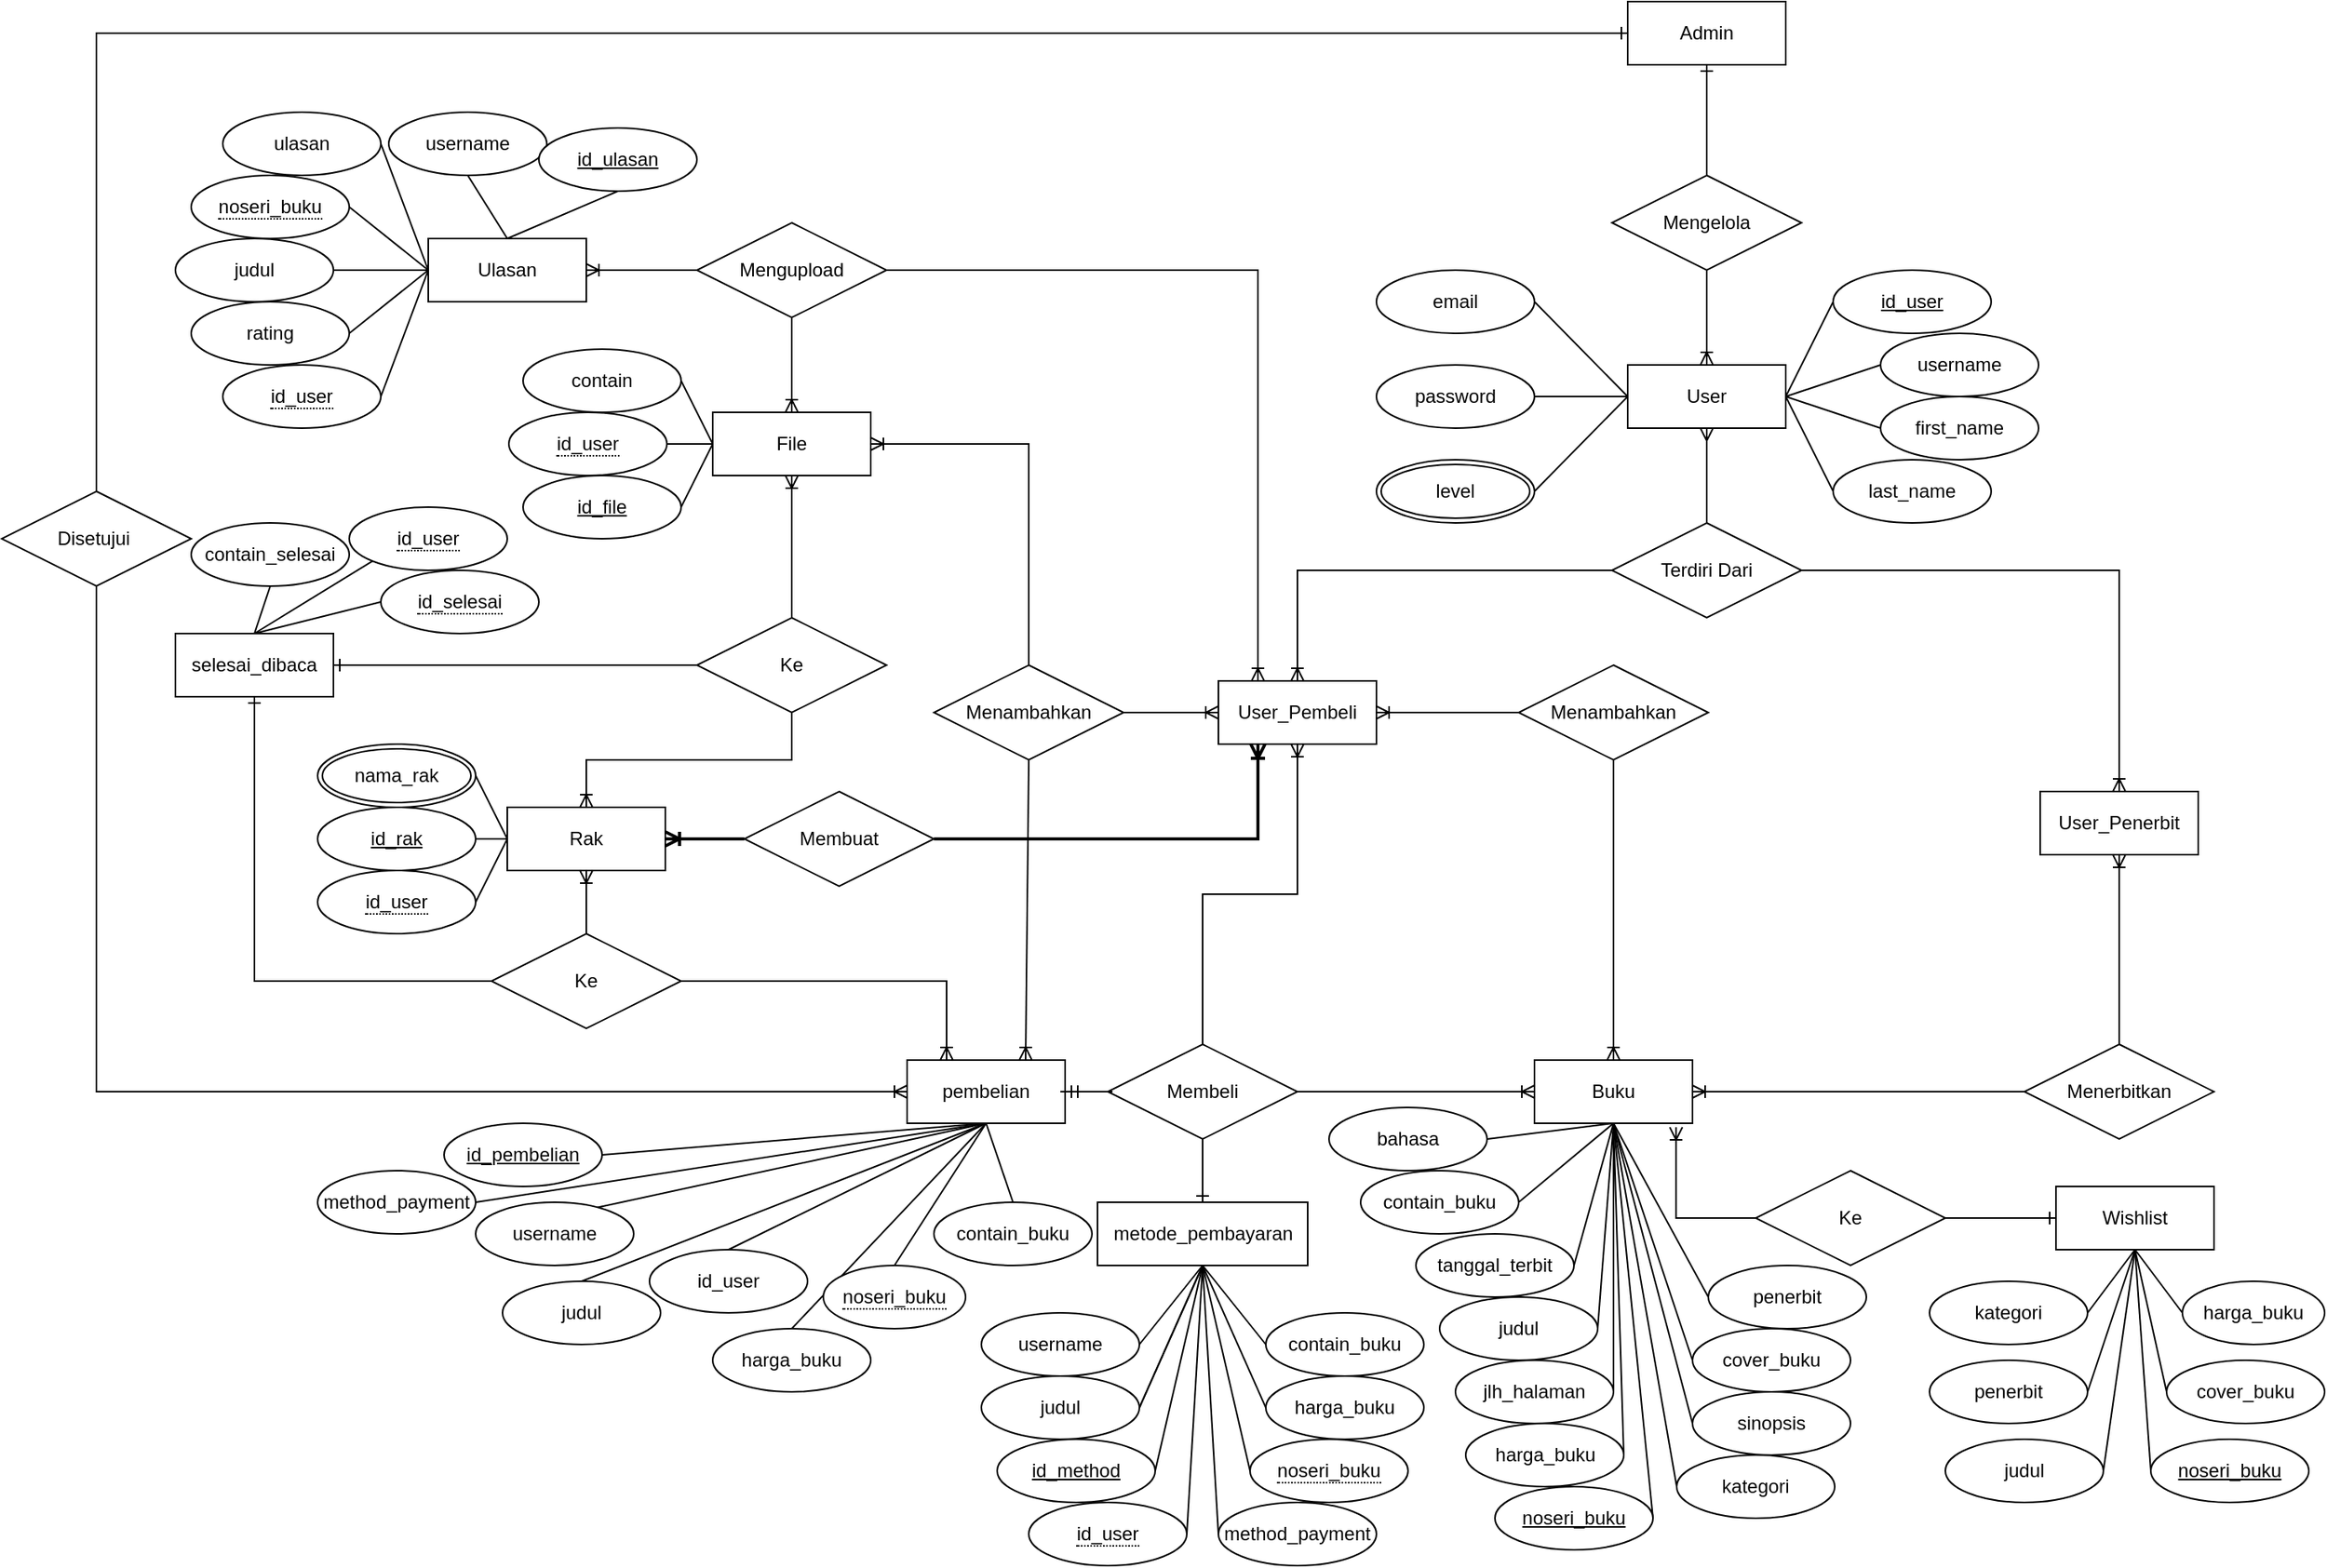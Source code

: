 <mxfile version="18.0.6" type="device"><diagram id="R2lEEEUBdFMjLlhIrx00" name="Page-1"><mxGraphModel dx="1871" dy="651" grid="1" gridSize="10" guides="1" tooltips="1" connect="1" arrows="1" fold="1" page="1" pageScale="1" pageWidth="850" pageHeight="1100" math="0" shadow="0" extFonts="Permanent Marker^https://fonts.googleapis.com/css?family=Permanent+Marker"><root><mxCell id="0"/><mxCell id="1" parent="0"/><mxCell id="Fz3uIqZhDs0v7qTaMDHG-5" value="Admin" style="whiteSpace=wrap;html=1;align=center;fontFamily=Helvetica;fontSize=12;fontColor=default;startSize=30;strokeColor=default;fillColor=default;" parent="1" vertex="1"><mxGeometry x="459" y="30" width="100" height="40" as="geometry"/></mxCell><mxCell id="Fz3uIqZhDs0v7qTaMDHG-6" value="Mengelola" style="shape=rhombus;perimeter=rhombusPerimeter;whiteSpace=wrap;html=1;align=center;fontFamily=Helvetica;fontSize=12;fontColor=default;startSize=30;strokeColor=default;fillColor=default;" parent="1" vertex="1"><mxGeometry x="449" y="140" width="120" height="60" as="geometry"/></mxCell><mxCell id="Fz3uIqZhDs0v7qTaMDHG-9" value="User_Penerbit" style="whiteSpace=wrap;html=1;align=center;fontFamily=Helvetica;fontSize=12;fontColor=default;startSize=30;strokeColor=default;fillColor=default;" parent="1" vertex="1"><mxGeometry x="720" y="530" width="100" height="40" as="geometry"/></mxCell><mxCell id="Fz3uIqZhDs0v7qTaMDHG-97" style="edgeStyle=none;rounded=0;orthogonalLoop=1;jettySize=auto;html=1;exitX=1;exitY=0.5;exitDx=0;exitDy=0;entryX=0;entryY=0.5;entryDx=0;entryDy=0;fontFamily=Helvetica;fontSize=12;fontColor=default;startArrow=none;startFill=0;endArrow=none;endFill=0;startSize=30;" parent="1" source="Fz3uIqZhDs0v7qTaMDHG-10" target="Fz3uIqZhDs0v7qTaMDHG-47" edge="1"><mxGeometry relative="1" as="geometry"/></mxCell><mxCell id="Fz3uIqZhDs0v7qTaMDHG-98" style="edgeStyle=none;rounded=0;orthogonalLoop=1;jettySize=auto;html=1;exitX=1;exitY=0.5;exitDx=0;exitDy=0;entryX=0;entryY=0.5;entryDx=0;entryDy=0;fontFamily=Helvetica;fontSize=12;fontColor=default;startArrow=none;startFill=0;endArrow=none;endFill=0;startSize=30;" parent="1" source="Fz3uIqZhDs0v7qTaMDHG-10" target="Fz3uIqZhDs0v7qTaMDHG-48" edge="1"><mxGeometry relative="1" as="geometry"/></mxCell><mxCell id="Fz3uIqZhDs0v7qTaMDHG-100" style="edgeStyle=none;rounded=0;orthogonalLoop=1;jettySize=auto;html=1;exitX=0;exitY=0.5;exitDx=0;exitDy=0;entryX=0;entryY=0.5;entryDx=0;entryDy=0;fontFamily=Helvetica;fontSize=12;fontColor=default;startArrow=none;startFill=0;endArrow=none;endFill=0;startSize=30;" parent="1" source="Fz3uIqZhDs0v7qTaMDHG-10" target="Fz3uIqZhDs0v7qTaMDHG-50" edge="1"><mxGeometry relative="1" as="geometry"/></mxCell><mxCell id="GC1vkrkLXwAN7aSQni1_-121" style="edgeStyle=none;rounded=0;jumpSize=6;orthogonalLoop=1;jettySize=auto;html=1;exitX=0;exitY=0.5;exitDx=0;exitDy=0;entryX=1;entryY=0.5;entryDx=0;entryDy=0;endArrow=none;endFill=0;strokeColor=default;strokeWidth=1;" edge="1" parent="1" source="Fz3uIqZhDs0v7qTaMDHG-10" target="GC1vkrkLXwAN7aSQni1_-1"><mxGeometry relative="1" as="geometry"/></mxCell><mxCell id="Fz3uIqZhDs0v7qTaMDHG-10" value="User" style="whiteSpace=wrap;html=1;align=center;fontFamily=Helvetica;fontSize=12;fontColor=default;startSize=30;strokeColor=default;fillColor=default;" parent="1" vertex="1"><mxGeometry x="459" y="260" width="100" height="40" as="geometry"/></mxCell><mxCell id="Fz3uIqZhDs0v7qTaMDHG-11" value="Menerbitkan" style="shape=rhombus;perimeter=rhombusPerimeter;whiteSpace=wrap;html=1;align=center;fontFamily=Helvetica;fontSize=12;fontColor=default;startSize=30;strokeColor=default;fillColor=default;" parent="1" vertex="1"><mxGeometry x="710" y="690" width="120" height="60" as="geometry"/></mxCell><mxCell id="GC1vkrkLXwAN7aSQni1_-141" style="edgeStyle=none;rounded=0;jumpSize=6;orthogonalLoop=1;jettySize=auto;html=1;exitX=0.5;exitY=1;exitDx=0;exitDy=0;entryX=1;entryY=0.5;entryDx=0;entryDy=0;endArrow=none;endFill=0;strokeColor=default;strokeWidth=1;" edge="1" parent="1" source="Fz3uIqZhDs0v7qTaMDHG-12" target="dMquR4QfXx-aqiYrmvUy-10"><mxGeometry relative="1" as="geometry"/></mxCell><mxCell id="Fz3uIqZhDs0v7qTaMDHG-12" value="Buku" style="whiteSpace=wrap;html=1;align=center;fontFamily=Helvetica;fontSize=12;fontColor=default;startSize=30;strokeColor=default;fillColor=default;" parent="1" vertex="1"><mxGeometry x="400" y="700" width="100" height="40" as="geometry"/></mxCell><mxCell id="Fz3uIqZhDs0v7qTaMDHG-13" value="Membeli" style="shape=rhombus;perimeter=rhombusPerimeter;whiteSpace=wrap;html=1;align=center;fontFamily=Helvetica;fontSize=12;fontColor=default;startSize=30;strokeColor=default;fillColor=default;" parent="1" vertex="1"><mxGeometry x="130" y="690" width="120" height="60" as="geometry"/></mxCell><mxCell id="GC1vkrkLXwAN7aSQni1_-25" style="edgeStyle=none;rounded=0;orthogonalLoop=1;jettySize=auto;html=1;exitX=0.5;exitY=1;exitDx=0;exitDy=0;entryX=1;entryY=0.5;entryDx=0;entryDy=0;endArrow=none;endFill=0;" edge="1" parent="1" source="Fz3uIqZhDs0v7qTaMDHG-14" target="GC1vkrkLXwAN7aSQni1_-21"><mxGeometry relative="1" as="geometry"/></mxCell><mxCell id="GC1vkrkLXwAN7aSQni1_-27" style="edgeStyle=none;rounded=0;orthogonalLoop=1;jettySize=auto;html=1;exitX=0.5;exitY=1;exitDx=0;exitDy=0;entryX=0;entryY=0.5;entryDx=0;entryDy=0;endArrow=none;endFill=0;" edge="1" parent="1" source="Fz3uIqZhDs0v7qTaMDHG-14" target="GC1vkrkLXwAN7aSQni1_-22"><mxGeometry relative="1" as="geometry"/></mxCell><mxCell id="GC1vkrkLXwAN7aSQni1_-28" style="edgeStyle=none;rounded=0;orthogonalLoop=1;jettySize=auto;html=1;exitX=0.5;exitY=1;exitDx=0;exitDy=0;entryX=0;entryY=0.5;entryDx=0;entryDy=0;endArrow=none;endFill=0;" edge="1" parent="1" source="Fz3uIqZhDs0v7qTaMDHG-14" target="GC1vkrkLXwAN7aSQni1_-23"><mxGeometry relative="1" as="geometry"/></mxCell><mxCell id="GC1vkrkLXwAN7aSQni1_-29" style="edgeStyle=none;rounded=0;orthogonalLoop=1;jettySize=auto;html=1;exitX=0.5;exitY=1;exitDx=0;exitDy=0;entryX=0;entryY=0.5;entryDx=0;entryDy=0;endArrow=none;endFill=0;" edge="1" parent="1" source="Fz3uIqZhDs0v7qTaMDHG-14" target="GC1vkrkLXwAN7aSQni1_-19"><mxGeometry relative="1" as="geometry"/></mxCell><mxCell id="GC1vkrkLXwAN7aSQni1_-138" style="edgeStyle=none;rounded=0;jumpSize=6;orthogonalLoop=1;jettySize=auto;html=1;exitX=0.5;exitY=1;exitDx=0;exitDy=0;entryX=1;entryY=0.5;entryDx=0;entryDy=0;endArrow=none;endFill=0;strokeColor=default;strokeWidth=1;" edge="1" parent="1" source="Fz3uIqZhDs0v7qTaMDHG-14" target="GC1vkrkLXwAN7aSQni1_-18"><mxGeometry relative="1" as="geometry"/></mxCell><mxCell id="Fz3uIqZhDs0v7qTaMDHG-14" value="metode_pembayaran" style="whiteSpace=wrap;html=1;align=center;fontFamily=Helvetica;fontSize=12;fontColor=default;startSize=30;strokeColor=default;fillColor=default;" parent="1" vertex="1"><mxGeometry x="123.5" y="790" width="133" height="40" as="geometry"/></mxCell><mxCell id="GC1vkrkLXwAN7aSQni1_-34" style="edgeStyle=none;rounded=0;orthogonalLoop=1;jettySize=auto;html=1;exitX=0.5;exitY=1;exitDx=0;exitDy=0;entryX=0.5;entryY=0;entryDx=0;entryDy=0;endArrow=none;endFill=0;" edge="1" parent="1" source="Fz3uIqZhDs0v7qTaMDHG-15" target="GC1vkrkLXwAN7aSQni1_-32"><mxGeometry relative="1" as="geometry"/></mxCell><mxCell id="GC1vkrkLXwAN7aSQni1_-35" style="edgeStyle=none;rounded=0;orthogonalLoop=1;jettySize=auto;html=1;exitX=0.5;exitY=1;exitDx=0;exitDy=0;entryX=0.5;entryY=0;entryDx=0;entryDy=0;endArrow=none;endFill=0;" edge="1" parent="1" source="Fz3uIqZhDs0v7qTaMDHG-15" target="GC1vkrkLXwAN7aSQni1_-33"><mxGeometry relative="1" as="geometry"/></mxCell><mxCell id="Fz3uIqZhDs0v7qTaMDHG-15" value="pembelian" style="whiteSpace=wrap;html=1;align=center;fontFamily=Helvetica;fontSize=12;fontColor=default;startSize=30;strokeColor=default;fillColor=default;" parent="1" vertex="1"><mxGeometry x="3" y="700" width="100" height="40" as="geometry"/></mxCell><mxCell id="Fz3uIqZhDs0v7qTaMDHG-16" value="Disetujui&amp;nbsp;" style="shape=rhombus;perimeter=rhombusPerimeter;whiteSpace=wrap;html=1;align=center;fontFamily=Helvetica;fontSize=12;fontColor=default;startSize=30;strokeColor=default;fillColor=default;" parent="1" vertex="1"><mxGeometry x="-570" y="340" width="120" height="60" as="geometry"/></mxCell><mxCell id="Fz3uIqZhDs0v7qTaMDHG-18" value="" style="fontSize=12;html=1;endArrow=ERone;endFill=1;rounded=0;fontFamily=Helvetica;fontColor=default;startSize=30;entryX=0.5;entryY=1;entryDx=0;entryDy=0;exitX=0.5;exitY=0;exitDx=0;exitDy=0;" parent="1" source="Fz3uIqZhDs0v7qTaMDHG-6" target="Fz3uIqZhDs0v7qTaMDHG-5" edge="1"><mxGeometry width="100" height="100" relative="1" as="geometry"><mxPoint x="360" y="280" as="sourcePoint"/><mxPoint x="460" y="180" as="targetPoint"/></mxGeometry></mxCell><mxCell id="Fz3uIqZhDs0v7qTaMDHG-21" value="" style="edgeStyle=orthogonalEdgeStyle;fontSize=12;html=1;endArrow=ERoneToMany;rounded=0;fontFamily=Helvetica;fontColor=default;startSize=30;entryX=0.5;entryY=0;entryDx=0;entryDy=0;" parent="1" source="Fz3uIqZhDs0v7qTaMDHG-6" target="Fz3uIqZhDs0v7qTaMDHG-10" edge="1"><mxGeometry width="100" height="100" relative="1" as="geometry"><mxPoint x="470" y="210" as="sourcePoint"/><mxPoint x="593" y="290" as="targetPoint"/></mxGeometry></mxCell><mxCell id="Fz3uIqZhDs0v7qTaMDHG-24" value="" style="edgeStyle=orthogonalEdgeStyle;fontSize=12;html=1;endArrow=ERoneToMany;rounded=0;fontFamily=Helvetica;fontColor=default;startSize=30;entryX=0.5;entryY=1;entryDx=0;entryDy=0;exitX=0.5;exitY=0;exitDx=0;exitDy=0;startArrow=none;" parent="1" source="Fz3uIqZhDs0v7qTaMDHG-11" target="Fz3uIqZhDs0v7qTaMDHG-9" edge="1"><mxGeometry width="100" height="100" relative="1" as="geometry"><mxPoint x="470" y="210" as="sourcePoint"/><mxPoint x="593" y="290" as="targetPoint"/></mxGeometry></mxCell><mxCell id="Fz3uIqZhDs0v7qTaMDHG-25" value="" style="edgeStyle=orthogonalEdgeStyle;fontSize=12;html=1;endArrow=ERoneToMany;rounded=0;fontFamily=Helvetica;fontColor=default;startSize=30;entryX=1;entryY=0.5;entryDx=0;entryDy=0;exitX=0;exitY=0.5;exitDx=0;exitDy=0;startArrow=none;" parent="1" source="Fz3uIqZhDs0v7qTaMDHG-11" target="Fz3uIqZhDs0v7qTaMDHG-12" edge="1"><mxGeometry width="100" height="100" relative="1" as="geometry"><mxPoint x="593" y="370" as="sourcePoint"/><mxPoint x="593" y="330" as="targetPoint"/></mxGeometry></mxCell><mxCell id="Fz3uIqZhDs0v7qTaMDHG-27" value="" style="edgeStyle=orthogonalEdgeStyle;fontSize=12;html=1;endArrow=ERoneToMany;rounded=0;fontFamily=Helvetica;fontColor=default;startSize=30;exitX=1;exitY=0.5;exitDx=0;exitDy=0;entryX=0;entryY=0.5;entryDx=0;entryDy=0;" parent="1" source="Fz3uIqZhDs0v7qTaMDHG-13" target="Fz3uIqZhDs0v7qTaMDHG-12" edge="1"><mxGeometry width="100" height="100" relative="1" as="geometry"><mxPoint x="227" y="370" as="sourcePoint"/><mxPoint x="350" y="490" as="targetPoint"/></mxGeometry></mxCell><mxCell id="Fz3uIqZhDs0v7qTaMDHG-28" value="" style="fontSize=12;html=1;endArrow=ERone;endFill=1;rounded=0;fontFamily=Helvetica;fontColor=default;startSize=30;exitX=0.5;exitY=1;exitDx=0;exitDy=0;entryX=0.5;entryY=0;entryDx=0;entryDy=0;" parent="1" source="Fz3uIqZhDs0v7qTaMDHG-13" target="Fz3uIqZhDs0v7qTaMDHG-14" edge="1"><mxGeometry width="100" height="100" relative="1" as="geometry"><mxPoint x="360" y="380" as="sourcePoint"/><mxPoint x="460" y="280" as="targetPoint"/></mxGeometry></mxCell><mxCell id="Fz3uIqZhDs0v7qTaMDHG-29" value="" style="edgeStyle=entityRelationEdgeStyle;fontSize=12;html=1;endArrow=ERmandOne;rounded=0;fontFamily=Helvetica;fontColor=default;startSize=30;exitX=0;exitY=0.5;exitDx=0;exitDy=0;" parent="1" source="Fz3uIqZhDs0v7qTaMDHG-13" target="Fz3uIqZhDs0v7qTaMDHG-15" edge="1"><mxGeometry width="100" height="100" relative="1" as="geometry"><mxPoint x="360" y="380" as="sourcePoint"/><mxPoint x="460" y="280" as="targetPoint"/></mxGeometry></mxCell><mxCell id="Fz3uIqZhDs0v7qTaMDHG-30" value="" style="fontSize=12;html=1;endArrow=ERoneToMany;rounded=0;fontFamily=Helvetica;fontColor=default;startSize=30;entryX=0;entryY=0.5;entryDx=0;entryDy=0;exitX=0.5;exitY=1;exitDx=0;exitDy=0;edgeStyle=elbowEdgeStyle;" parent="1" source="Fz3uIqZhDs0v7qTaMDHG-16" target="Fz3uIqZhDs0v7qTaMDHG-15" edge="1"><mxGeometry width="100" height="100" relative="1" as="geometry"><mxPoint x="50" y="210" as="sourcePoint"/><mxPoint x="227" y="290" as="targetPoint"/><Array as="points"><mxPoint x="-510" y="520"/><mxPoint x="-500" y="690"/><mxPoint x="-440" y="630"/></Array></mxGeometry></mxCell><mxCell id="Fz3uIqZhDs0v7qTaMDHG-31" value="" style="edgeStyle=orthogonalEdgeStyle;fontSize=12;html=1;endArrow=ERone;endFill=1;rounded=0;fontFamily=Helvetica;fontColor=default;startSize=30;exitX=0.5;exitY=0;exitDx=0;exitDy=0;entryX=0;entryY=0.5;entryDx=0;entryDy=0;" parent="1" source="Fz3uIqZhDs0v7qTaMDHG-16" target="Fz3uIqZhDs0v7qTaMDHG-5" edge="1"><mxGeometry width="100" height="100" relative="1" as="geometry"><mxPoint x="360" y="280" as="sourcePoint"/><mxPoint x="460" y="180" as="targetPoint"/><Array as="points"><mxPoint x="-500" y="50"/><mxPoint x="351" y="50"/></Array></mxGeometry></mxCell><mxCell id="Fz3uIqZhDs0v7qTaMDHG-32" value="Mengupload" style="shape=rhombus;perimeter=rhombusPerimeter;whiteSpace=wrap;html=1;align=center;fontFamily=Helvetica;fontSize=12;fontColor=default;startSize=30;strokeColor=default;fillColor=default;" parent="1" vertex="1"><mxGeometry x="-130" y="170" width="120" height="60" as="geometry"/></mxCell><mxCell id="Fz3uIqZhDs0v7qTaMDHG-33" value="File" style="whiteSpace=wrap;html=1;align=center;fontFamily=Helvetica;fontSize=12;fontColor=default;startSize=30;strokeColor=default;fillColor=default;" parent="1" vertex="1"><mxGeometry x="-120" y="290" width="100" height="40" as="geometry"/></mxCell><mxCell id="Fz3uIqZhDs0v7qTaMDHG-37" value="" style="fontSize=12;html=1;endArrow=ERoneToMany;rounded=0;fontFamily=Helvetica;fontColor=default;startSize=30;exitX=0.5;exitY=1;exitDx=0;exitDy=0;entryX=0.5;entryY=0;entryDx=0;entryDy=0;" parent="1" source="Fz3uIqZhDs0v7qTaMDHG-32" target="Fz3uIqZhDs0v7qTaMDHG-33" edge="1"><mxGeometry width="100" height="100" relative="1" as="geometry"><mxPoint x="-10" y="300" as="sourcePoint"/><mxPoint x="110" y="390" as="targetPoint"/></mxGeometry></mxCell><mxCell id="Fz3uIqZhDs0v7qTaMDHG-47" value="id_user" style="ellipse;whiteSpace=wrap;html=1;align=center;fontStyle=4;fontFamily=Helvetica;fontSize=12;fontColor=default;startSize=30;strokeColor=default;fillColor=default;" parent="1" vertex="1"><mxGeometry x="589" y="200" width="100" height="40" as="geometry"/></mxCell><mxCell id="Fz3uIqZhDs0v7qTaMDHG-48" value="last_name" style="ellipse;whiteSpace=wrap;html=1;align=center;fontFamily=Helvetica;fontSize=12;fontColor=default;startSize=30;strokeColor=default;fillColor=default;" parent="1" vertex="1"><mxGeometry x="589" y="320" width="100" height="40" as="geometry"/></mxCell><mxCell id="GC1vkrkLXwAN7aSQni1_-120" style="edgeStyle=none;rounded=0;jumpSize=6;orthogonalLoop=1;jettySize=auto;html=1;exitX=1;exitY=0.5;exitDx=0;exitDy=0;entryX=0;entryY=0.5;entryDx=0;entryDy=0;endArrow=none;endFill=0;strokeColor=default;strokeWidth=1;" edge="1" parent="1" source="Fz3uIqZhDs0v7qTaMDHG-49" target="Fz3uIqZhDs0v7qTaMDHG-10"><mxGeometry relative="1" as="geometry"/></mxCell><mxCell id="Fz3uIqZhDs0v7qTaMDHG-49" value="email" style="ellipse;whiteSpace=wrap;html=1;align=center;fontFamily=Helvetica;fontSize=12;fontColor=default;startSize=30;strokeColor=default;fillColor=default;" parent="1" vertex="1"><mxGeometry x="300" y="200" width="100" height="40" as="geometry"/></mxCell><mxCell id="Fz3uIqZhDs0v7qTaMDHG-50" value="password" style="ellipse;whiteSpace=wrap;html=1;align=center;fontFamily=Helvetica;fontSize=12;fontColor=default;startSize=30;strokeColor=default;fillColor=default;" parent="1" vertex="1"><mxGeometry x="300" y="260" width="100" height="40" as="geometry"/></mxCell><mxCell id="GC1vkrkLXwAN7aSQni1_-142" style="edgeStyle=none;rounded=0;jumpSize=6;orthogonalLoop=1;jettySize=auto;html=1;exitX=1;exitY=0.5;exitDx=0;exitDy=0;entryX=0.5;entryY=1;entryDx=0;entryDy=0;endArrow=none;endFill=0;strokeColor=default;strokeWidth=1;" edge="1" parent="1" source="Fz3uIqZhDs0v7qTaMDHG-55" target="Fz3uIqZhDs0v7qTaMDHG-12"><mxGeometry relative="1" as="geometry"/></mxCell><mxCell id="Fz3uIqZhDs0v7qTaMDHG-55" value="contain_buku" style="ellipse;whiteSpace=wrap;html=1;align=center;fontFamily=Helvetica;fontSize=12;startSize=30;" parent="1" vertex="1"><mxGeometry x="290" y="770" width="100" height="40" as="geometry"/></mxCell><mxCell id="GC1vkrkLXwAN7aSQni1_-146" style="edgeStyle=none;rounded=0;jumpSize=6;orthogonalLoop=1;jettySize=auto;html=1;exitX=1;exitY=0.5;exitDx=0;exitDy=0;entryX=0.5;entryY=1;entryDx=0;entryDy=0;endArrow=none;endFill=0;strokeColor=default;strokeWidth=1;" edge="1" parent="1" source="Fz3uIqZhDs0v7qTaMDHG-57" target="Fz3uIqZhDs0v7qTaMDHG-12"><mxGeometry relative="1" as="geometry"/></mxCell><mxCell id="Fz3uIqZhDs0v7qTaMDHG-57" value="harga_buku" style="ellipse;whiteSpace=wrap;html=1;align=center;fontFamily=Helvetica;fontSize=12;fontColor=default;startSize=30;strokeColor=default;fillColor=default;" parent="1" vertex="1"><mxGeometry x="356.5" y="930" width="100" height="40" as="geometry"/></mxCell><mxCell id="GC1vkrkLXwAN7aSQni1_-144" style="edgeStyle=none;rounded=0;jumpSize=6;orthogonalLoop=1;jettySize=auto;html=1;exitX=1;exitY=0.5;exitDx=0;exitDy=0;entryX=0.5;entryY=1;entryDx=0;entryDy=0;endArrow=none;endFill=0;strokeColor=default;strokeWidth=1;" edge="1" parent="1" source="Fz3uIqZhDs0v7qTaMDHG-58" target="Fz3uIqZhDs0v7qTaMDHG-12"><mxGeometry relative="1" as="geometry"/></mxCell><mxCell id="Fz3uIqZhDs0v7qTaMDHG-58" value="judul" style="ellipse;whiteSpace=wrap;html=1;align=center;fontFamily=Helvetica;fontSize=12;startSize=30;" parent="1" vertex="1"><mxGeometry x="340" y="850" width="100" height="40" as="geometry"/></mxCell><mxCell id="Fz3uIqZhDs0v7qTaMDHG-86" style="edgeStyle=none;rounded=0;orthogonalLoop=1;jettySize=auto;html=1;exitX=1;exitY=0.5;exitDx=0;exitDy=0;entryX=0.5;entryY=1;entryDx=0;entryDy=0;fontFamily=Helvetica;fontSize=12;fontColor=default;endArrow=none;endFill=0;startSize=30;" parent="1" source="Fz3uIqZhDs0v7qTaMDHG-61" target="Fz3uIqZhDs0v7qTaMDHG-14" edge="1"><mxGeometry relative="1" as="geometry"/></mxCell><mxCell id="GC1vkrkLXwAN7aSQni1_-24" style="rounded=0;orthogonalLoop=1;jettySize=auto;html=1;exitX=1;exitY=0.5;exitDx=0;exitDy=0;entryX=0.5;entryY=1;entryDx=0;entryDy=0;endArrow=none;endFill=0;" edge="1" parent="1" source="GC1vkrkLXwAN7aSQni1_-20" target="Fz3uIqZhDs0v7qTaMDHG-14"><mxGeometry relative="1" as="geometry"/></mxCell><mxCell id="Fz3uIqZhDs0v7qTaMDHG-87" style="edgeStyle=none;rounded=0;orthogonalLoop=1;jettySize=auto;html=1;exitX=0;exitY=0.5;exitDx=0;exitDy=0;entryX=0.5;entryY=1;entryDx=0;entryDy=0;fontFamily=Helvetica;fontSize=12;fontColor=default;endArrow=none;endFill=0;startSize=30;" parent="1" source="Fz3uIqZhDs0v7qTaMDHG-62" target="Fz3uIqZhDs0v7qTaMDHG-14" edge="1"><mxGeometry relative="1" as="geometry"/></mxCell><mxCell id="Fz3uIqZhDs0v7qTaMDHG-62" value="method_payment" style="ellipse;whiteSpace=wrap;html=1;align=center;fontFamily=Helvetica;fontSize=12;fontColor=default;startSize=30;strokeColor=default;fillColor=default;" parent="1" vertex="1"><mxGeometry x="200" y="980" width="100" height="40" as="geometry"/></mxCell><mxCell id="Fz3uIqZhDs0v7qTaMDHG-89" style="edgeStyle=none;rounded=0;orthogonalLoop=1;jettySize=auto;html=1;exitX=1;exitY=0.5;exitDx=0;exitDy=0;entryX=0.5;entryY=1;entryDx=0;entryDy=0;fontFamily=Helvetica;fontSize=12;fontColor=default;startArrow=none;startFill=0;endArrow=none;endFill=0;startSize=30;" parent="1" source="Fz3uIqZhDs0v7qTaMDHG-63" target="Fz3uIqZhDs0v7qTaMDHG-15" edge="1"><mxGeometry relative="1" as="geometry"/></mxCell><mxCell id="Fz3uIqZhDs0v7qTaMDHG-63" value="id_pembelian" style="ellipse;whiteSpace=wrap;html=1;align=center;fontStyle=4;fontFamily=Helvetica;fontSize=12;fontColor=default;startSize=30;strokeColor=default;fillColor=default;" parent="1" vertex="1"><mxGeometry x="-290" y="740" width="100" height="40" as="geometry"/></mxCell><mxCell id="Fz3uIqZhDs0v7qTaMDHG-93" style="edgeStyle=none;rounded=0;orthogonalLoop=1;jettySize=auto;html=1;exitX=0;exitY=0.5;exitDx=0;exitDy=0;entryX=0.5;entryY=1;entryDx=0;entryDy=0;fontFamily=Helvetica;fontSize=12;fontColor=default;startArrow=none;startFill=0;endArrow=none;endFill=0;startSize=30;" parent="1" source="Fz3uIqZhDs0v7qTaMDHG-64" target="Fz3uIqZhDs0v7qTaMDHG-15" edge="1"><mxGeometry relative="1" as="geometry"/></mxCell><mxCell id="Fz3uIqZhDs0v7qTaMDHG-64" value="username" style="ellipse;whiteSpace=wrap;html=1;align=center;fontFamily=Helvetica;fontSize=12;fontColor=default;startSize=30;strokeColor=default;fillColor=default;" parent="1" vertex="1"><mxGeometry x="-270" y="790" width="100" height="40" as="geometry"/></mxCell><mxCell id="Fz3uIqZhDs0v7qTaMDHG-92" style="edgeStyle=none;rounded=0;orthogonalLoop=1;jettySize=auto;html=1;exitX=1;exitY=0.5;exitDx=0;exitDy=0;entryX=0.5;entryY=1;entryDx=0;entryDy=0;fontFamily=Helvetica;fontSize=12;fontColor=default;startArrow=none;startFill=0;endArrow=none;endFill=0;startSize=30;" parent="1" source="Fz3uIqZhDs0v7qTaMDHG-65" target="Fz3uIqZhDs0v7qTaMDHG-15" edge="1"><mxGeometry relative="1" as="geometry"/></mxCell><mxCell id="Fz3uIqZhDs0v7qTaMDHG-65" value="method_payment" style="ellipse;whiteSpace=wrap;html=1;align=center;fontFamily=Helvetica;fontSize=12;fontColor=default;startSize=30;strokeColor=default;fillColor=default;" parent="1" vertex="1"><mxGeometry x="-370" y="770" width="100" height="40" as="geometry"/></mxCell><mxCell id="GC1vkrkLXwAN7aSQni1_-153" style="edgeStyle=none;rounded=0;jumpSize=6;orthogonalLoop=1;jettySize=auto;html=1;exitX=0.5;exitY=0;exitDx=0;exitDy=0;entryX=0.5;entryY=1;entryDx=0;entryDy=0;endArrow=none;endFill=0;strokeColor=default;strokeWidth=1;" edge="1" parent="1" source="Fz3uIqZhDs0v7qTaMDHG-66" target="Fz3uIqZhDs0v7qTaMDHG-15"><mxGeometry relative="1" as="geometry"/></mxCell><mxCell id="Fz3uIqZhDs0v7qTaMDHG-66" value="judul" style="ellipse;whiteSpace=wrap;html=1;align=center;fontFamily=Helvetica;fontSize=12;fontColor=default;startSize=30;strokeColor=default;fillColor=default;" parent="1" vertex="1"><mxGeometry x="-253" y="840" width="100" height="40" as="geometry"/></mxCell><mxCell id="GC1vkrkLXwAN7aSQni1_-100" style="edgeStyle=none;rounded=0;orthogonalLoop=1;jettySize=auto;html=1;exitX=1;exitY=0.5;exitDx=0;exitDy=0;entryX=0;entryY=0.5;entryDx=0;entryDy=0;endArrow=none;endFill=0;" edge="1" parent="1" source="Fz3uIqZhDs0v7qTaMDHG-67" target="Fz3uIqZhDs0v7qTaMDHG-33"><mxGeometry relative="1" as="geometry"/></mxCell><mxCell id="Fz3uIqZhDs0v7qTaMDHG-67" value="id_file" style="ellipse;whiteSpace=wrap;html=1;align=center;fontStyle=4;fontFamily=Helvetica;fontSize=12;fontColor=default;startSize=30;strokeColor=default;fillColor=default;" parent="1" vertex="1"><mxGeometry x="-240" y="330" width="100" height="40" as="geometry"/></mxCell><mxCell id="GC1vkrkLXwAN7aSQni1_-98" style="rounded=0;orthogonalLoop=1;jettySize=auto;html=1;exitX=1;exitY=0.5;exitDx=0;exitDy=0;entryX=0;entryY=0.5;entryDx=0;entryDy=0;endArrow=none;endFill=0;" edge="1" parent="1" source="Fz3uIqZhDs0v7qTaMDHG-68" target="Fz3uIqZhDs0v7qTaMDHG-33"><mxGeometry relative="1" as="geometry"/></mxCell><mxCell id="Fz3uIqZhDs0v7qTaMDHG-68" value="contain" style="ellipse;whiteSpace=wrap;html=1;align=center;fontFamily=Helvetica;fontSize=12;fontColor=default;startSize=30;strokeColor=default;fillColor=default;" parent="1" vertex="1"><mxGeometry x="-240" y="250" width="100" height="40" as="geometry"/></mxCell><mxCell id="GC1vkrkLXwAN7aSQni1_-151" style="edgeStyle=none;rounded=0;jumpSize=6;orthogonalLoop=1;jettySize=auto;html=1;exitX=0;exitY=0.5;exitDx=0;exitDy=0;entryX=0.5;entryY=1;entryDx=0;entryDy=0;endArrow=none;endFill=0;strokeColor=default;strokeWidth=1;" edge="1" parent="1" source="dMquR4QfXx-aqiYrmvUy-3" target="Fz3uIqZhDs0v7qTaMDHG-12"><mxGeometry relative="1" as="geometry"/></mxCell><mxCell id="dMquR4QfXx-aqiYrmvUy-3" value="cover_buku" style="ellipse;whiteSpace=wrap;html=1;align=center;fontFamily=Helvetica;fontSize=12;startSize=30;" parent="1" vertex="1"><mxGeometry x="500" y="870" width="100" height="40" as="geometry"/></mxCell><mxCell id="dMquR4QfXx-aqiYrmvUy-5" value="Ulasan" style="whiteSpace=wrap;html=1;align=center;fontFamily=Helvetica;fontSize=12;fontColor=default;startSize=30;strokeColor=default;fillColor=default;" parent="1" vertex="1"><mxGeometry x="-300" y="180" width="100" height="40" as="geometry"/></mxCell><mxCell id="GC1vkrkLXwAN7aSQni1_-145" style="edgeStyle=none;rounded=0;jumpSize=6;orthogonalLoop=1;jettySize=auto;html=1;exitX=1;exitY=0.5;exitDx=0;exitDy=0;entryX=0.5;entryY=1;entryDx=0;entryDy=0;endArrow=none;endFill=0;strokeColor=default;strokeWidth=1;" edge="1" parent="1" source="dMquR4QfXx-aqiYrmvUy-9" target="Fz3uIqZhDs0v7qTaMDHG-12"><mxGeometry relative="1" as="geometry"/></mxCell><mxCell id="dMquR4QfXx-aqiYrmvUy-9" value="jlh_halaman" style="ellipse;whiteSpace=wrap;html=1;align=center;fontFamily=Helvetica;fontSize=12;fontColor=default;startSize=30;strokeColor=default;fillColor=default;" parent="1" vertex="1"><mxGeometry x="350" y="890" width="100" height="40" as="geometry"/></mxCell><mxCell id="dMquR4QfXx-aqiYrmvUy-10" value="bahasa" style="ellipse;whiteSpace=wrap;html=1;align=center;fontFamily=Helvetica;fontSize=12;fontColor=default;startSize=30;strokeColor=default;fillColor=default;" parent="1" vertex="1"><mxGeometry x="270" y="730" width="100" height="40" as="geometry"/></mxCell><mxCell id="GC1vkrkLXwAN7aSQni1_-143" style="edgeStyle=none;rounded=0;jumpSize=6;orthogonalLoop=1;jettySize=auto;html=1;exitX=1;exitY=0.5;exitDx=0;exitDy=0;entryX=0.5;entryY=1;entryDx=0;entryDy=0;endArrow=none;endFill=0;strokeColor=default;strokeWidth=1;" edge="1" parent="1" source="dMquR4QfXx-aqiYrmvUy-11" target="Fz3uIqZhDs0v7qTaMDHG-12"><mxGeometry relative="1" as="geometry"/></mxCell><mxCell id="dMquR4QfXx-aqiYrmvUy-11" value="tanggal_terbit" style="ellipse;whiteSpace=wrap;html=1;align=center;fontFamily=Helvetica;fontSize=12;fontColor=default;startSize=30;strokeColor=default;fillColor=default;" parent="1" vertex="1"><mxGeometry x="325" y="810" width="100" height="40" as="geometry"/></mxCell><mxCell id="dMquR4QfXx-aqiYrmvUy-15" value="Membuat" style="shape=rhombus;perimeter=rhombusPerimeter;whiteSpace=wrap;html=1;align=center;fontFamily=Helvetica;fontSize=12;fontColor=default;startSize=30;strokeColor=default;fillColor=default;" parent="1" vertex="1"><mxGeometry x="-100" y="530" width="120" height="60" as="geometry"/></mxCell><mxCell id="dMquR4QfXx-aqiYrmvUy-17" value="Rak" style="whiteSpace=wrap;html=1;align=center;fontFamily=Helvetica;fontSize=12;fontColor=default;startSize=30;strokeColor=default;fillColor=default;" parent="1" vertex="1"><mxGeometry x="-250" y="540" width="100" height="40" as="geometry"/></mxCell><mxCell id="GC1vkrkLXwAN7aSQni1_-91" style="rounded=0;orthogonalLoop=1;jettySize=auto;html=1;exitX=1;exitY=0.5;exitDx=0;exitDy=0;endArrow=none;endFill=0;entryX=0;entryY=0.5;entryDx=0;entryDy=0;" edge="1" parent="1" source="GC1vkrkLXwAN7aSQni1_-122" target="dMquR4QfXx-aqiYrmvUy-17"><mxGeometry relative="1" as="geometry"><mxPoint x="-240" y="510.176" as="targetPoint"/><mxPoint x="-270.0" y="510" as="sourcePoint"/></mxGeometry></mxCell><mxCell id="PZASgbXvr4ngqrXZ3KAn-3" style="rounded=0;orthogonalLoop=1;jettySize=auto;html=1;exitX=0.5;exitY=1;exitDx=0;exitDy=0;entryX=0.5;entryY=0;entryDx=0;entryDy=0;endArrow=none;endFill=0;" parent="1" source="dMquR4QfXx-aqiYrmvUy-24" target="dMquR4QfXx-aqiYrmvUy-5" edge="1"><mxGeometry relative="1" as="geometry"/></mxCell><mxCell id="dMquR4QfXx-aqiYrmvUy-24" value="username" style="ellipse;whiteSpace=wrap;html=1;align=center;fontFamily=Helvetica;fontSize=12;fontColor=default;startSize=30;strokeColor=default;fillColor=default;" parent="1" vertex="1"><mxGeometry x="-325" y="100" width="100" height="40" as="geometry"/></mxCell><mxCell id="PZASgbXvr4ngqrXZ3KAn-5" style="edgeStyle=none;rounded=0;orthogonalLoop=1;jettySize=auto;html=1;exitX=0.5;exitY=1;exitDx=0;exitDy=0;endArrow=none;endFill=0;entryX=0.5;entryY=0;entryDx=0;entryDy=0;" parent="1" source="GC1vkrkLXwAN7aSQni1_-59" target="dMquR4QfXx-aqiYrmvUy-5" edge="1"><mxGeometry relative="1" as="geometry"><mxPoint x="-60" y="270" as="targetPoint"/><mxPoint x="-120" y="210" as="sourcePoint"/></mxGeometry></mxCell><mxCell id="GC1vkrkLXwAN7aSQni1_-106" style="edgeStyle=none;rounded=0;jumpSize=6;orthogonalLoop=1;jettySize=auto;html=1;exitX=1;exitY=0.5;exitDx=0;exitDy=0;entryX=0;entryY=0.5;entryDx=0;entryDy=0;endArrow=none;endFill=0;strokeColor=default;strokeWidth=1;" edge="1" parent="1" source="dMquR4QfXx-aqiYrmvUy-31" target="dMquR4QfXx-aqiYrmvUy-5"><mxGeometry relative="1" as="geometry"/></mxCell><mxCell id="dMquR4QfXx-aqiYrmvUy-31" value="rating" style="ellipse;whiteSpace=wrap;html=1;align=center;fontFamily=Helvetica;fontSize=12;fontColor=default;startSize=30;strokeColor=default;fillColor=default;" parent="1" vertex="1"><mxGeometry x="-450" y="220" width="100" height="40" as="geometry"/></mxCell><mxCell id="PZASgbXvr4ngqrXZ3KAn-2" value="" style="fontSize=12;html=1;endArrow=ERoneToMany;rounded=0;fontFamily=Helvetica;fontColor=default;startSize=30;entryX=1;entryY=0.5;entryDx=0;entryDy=0;exitX=0;exitY=0.5;exitDx=0;exitDy=0;" parent="1" source="Fz3uIqZhDs0v7qTaMDHG-32" target="dMquR4QfXx-aqiYrmvUy-5" edge="1"><mxGeometry width="100" height="100" relative="1" as="geometry"><mxPoint x="80" y="290" as="sourcePoint"/><mxPoint x="80" y="260" as="targetPoint"/></mxGeometry></mxCell><mxCell id="PZASgbXvr4ngqrXZ3KAn-7" value="" style="fontSize=12;html=1;endArrow=ERoneToMany;rounded=0;fontFamily=Helvetica;fontColor=default;startSize=30;entryX=1;entryY=0.5;entryDx=0;entryDy=0;exitX=0;exitY=0.5;exitDx=0;exitDy=0;strokeWidth=2;" parent="1" source="dMquR4QfXx-aqiYrmvUy-15" target="dMquR4QfXx-aqiYrmvUy-17" edge="1"><mxGeometry width="100" height="100" relative="1" as="geometry"><mxPoint x="20" y="320" as="sourcePoint"/><mxPoint x="-30" y="320" as="targetPoint"/></mxGeometry></mxCell><mxCell id="PZASgbXvr4ngqrXZ3KAn-24" style="edgeStyle=none;rounded=0;orthogonalLoop=1;jettySize=auto;html=1;exitX=0;exitY=0.5;exitDx=0;exitDy=0;entryX=1;entryY=0.5;entryDx=0;entryDy=0;endArrow=none;endFill=0;" parent="1" source="PZASgbXvr4ngqrXZ3KAn-21" target="Fz3uIqZhDs0v7qTaMDHG-10" edge="1"><mxGeometry relative="1" as="geometry"/></mxCell><mxCell id="PZASgbXvr4ngqrXZ3KAn-21" value="first_name" style="ellipse;whiteSpace=wrap;html=1;align=center;fontFamily=Helvetica;fontSize=12;fontColor=default;startSize=30;strokeColor=default;fillColor=default;" parent="1" vertex="1"><mxGeometry x="619" y="280" width="100" height="40" as="geometry"/></mxCell><mxCell id="PZASgbXvr4ngqrXZ3KAn-23" style="edgeStyle=none;rounded=0;orthogonalLoop=1;jettySize=auto;html=1;exitX=0;exitY=0.5;exitDx=0;exitDy=0;entryX=1;entryY=0.5;entryDx=0;entryDy=0;endArrow=none;endFill=0;" parent="1" source="PZASgbXvr4ngqrXZ3KAn-22" target="Fz3uIqZhDs0v7qTaMDHG-10" edge="1"><mxGeometry relative="1" as="geometry"/></mxCell><mxCell id="PZASgbXvr4ngqrXZ3KAn-22" value="username" style="ellipse;whiteSpace=wrap;html=1;align=center;fontFamily=Helvetica;fontSize=12;fontColor=default;startSize=30;strokeColor=default;fillColor=default;" parent="1" vertex="1"><mxGeometry x="619" y="240" width="100" height="40" as="geometry"/></mxCell><mxCell id="GC1vkrkLXwAN7aSQni1_-150" style="edgeStyle=none;rounded=0;jumpSize=6;orthogonalLoop=1;jettySize=auto;html=1;exitX=0;exitY=0.5;exitDx=0;exitDy=0;entryX=0.5;entryY=1;entryDx=0;entryDy=0;endArrow=none;endFill=0;strokeColor=default;strokeWidth=1;" edge="1" parent="1" source="PZASgbXvr4ngqrXZ3KAn-26" target="Fz3uIqZhDs0v7qTaMDHG-12"><mxGeometry relative="1" as="geometry"/></mxCell><mxCell id="PZASgbXvr4ngqrXZ3KAn-26" value="sinopsis" style="ellipse;whiteSpace=wrap;html=1;align=center;fontFamily=Helvetica;fontSize=12;fontColor=default;startSize=30;strokeColor=default;fillColor=default;" parent="1" vertex="1"><mxGeometry x="500" y="910" width="100" height="40" as="geometry"/></mxCell><mxCell id="GC1vkrkLXwAN7aSQni1_-1" value="level" style="ellipse;shape=doubleEllipse;margin=3;whiteSpace=wrap;html=1;align=center;" vertex="1" parent="1"><mxGeometry x="300" y="320" width="100" height="40" as="geometry"/></mxCell><mxCell id="GC1vkrkLXwAN7aSQni1_-147" style="edgeStyle=none;rounded=0;jumpSize=6;orthogonalLoop=1;jettySize=auto;html=1;exitX=1;exitY=0.5;exitDx=0;exitDy=0;entryX=0.5;entryY=1;entryDx=0;entryDy=0;endArrow=none;endFill=0;strokeColor=default;strokeWidth=1;" edge="1" parent="1" source="GC1vkrkLXwAN7aSQni1_-2" target="Fz3uIqZhDs0v7qTaMDHG-12"><mxGeometry relative="1" as="geometry"/></mxCell><mxCell id="GC1vkrkLXwAN7aSQni1_-2" value="noseri_buku" style="ellipse;whiteSpace=wrap;html=1;align=center;fontStyle=4;" vertex="1" parent="1"><mxGeometry x="375" y="970" width="100" height="40" as="geometry"/></mxCell><mxCell id="GC1vkrkLXwAN7aSQni1_-148" style="edgeStyle=none;rounded=0;jumpSize=6;orthogonalLoop=1;jettySize=auto;html=1;exitX=0;exitY=0.5;exitDx=0;exitDy=0;entryX=0.5;entryY=1;entryDx=0;entryDy=0;endArrow=none;endFill=0;strokeColor=default;strokeWidth=1;" edge="1" parent="1" source="GC1vkrkLXwAN7aSQni1_-3" target="Fz3uIqZhDs0v7qTaMDHG-12"><mxGeometry relative="1" as="geometry"/></mxCell><mxCell id="GC1vkrkLXwAN7aSQni1_-3" value="kategori" style="ellipse;whiteSpace=wrap;html=1;align=center;" vertex="1" parent="1"><mxGeometry x="490" y="950" width="100" height="40" as="geometry"/></mxCell><mxCell id="GC1vkrkLXwAN7aSQni1_-7" value="Terdiri Dari" style="shape=rhombus;perimeter=rhombusPerimeter;whiteSpace=wrap;html=1;align=center;fontFamily=Helvetica;fontSize=12;fontColor=default;startSize=30;strokeColor=default;fillColor=default;" vertex="1" parent="1"><mxGeometry x="449" y="360" width="120" height="60" as="geometry"/></mxCell><mxCell id="GC1vkrkLXwAN7aSQni1_-9" value="" style="edgeStyle=orthogonalEdgeStyle;fontSize=12;html=1;endArrow=ERoneToMany;rounded=0;exitX=1;exitY=0.5;exitDx=0;exitDy=0;entryX=0.5;entryY=0;entryDx=0;entryDy=0;" edge="1" parent="1" source="GC1vkrkLXwAN7aSQni1_-7" target="Fz3uIqZhDs0v7qTaMDHG-9"><mxGeometry width="100" height="100" relative="1" as="geometry"><mxPoint x="425" y="490" as="sourcePoint"/><mxPoint x="525" y="390" as="targetPoint"/></mxGeometry></mxCell><mxCell id="GC1vkrkLXwAN7aSQni1_-10" value="User_Pembeli" style="whiteSpace=wrap;html=1;align=center;fontFamily=Helvetica;fontSize=12;fontColor=default;startSize=30;strokeColor=default;fillColor=default;" vertex="1" parent="1"><mxGeometry x="200" y="460" width="100" height="40" as="geometry"/></mxCell><mxCell id="GC1vkrkLXwAN7aSQni1_-11" value="" style="edgeStyle=orthogonalEdgeStyle;fontSize=12;html=1;endArrow=ERoneToMany;rounded=0;exitX=0;exitY=0.5;exitDx=0;exitDy=0;entryX=0.5;entryY=0;entryDx=0;entryDy=0;" edge="1" parent="1" source="GC1vkrkLXwAN7aSQni1_-7" target="GC1vkrkLXwAN7aSQni1_-10"><mxGeometry width="100" height="100" relative="1" as="geometry"><mxPoint x="283.5" y="450" as="sourcePoint"/><mxPoint x="473.5" y="510" as="targetPoint"/></mxGeometry></mxCell><mxCell id="GC1vkrkLXwAN7aSQni1_-152" style="edgeStyle=none;rounded=0;jumpSize=6;orthogonalLoop=1;jettySize=auto;html=1;exitX=0;exitY=0.5;exitDx=0;exitDy=0;entryX=0.5;entryY=1;entryDx=0;entryDy=0;endArrow=none;endFill=0;strokeColor=default;strokeWidth=1;" edge="1" parent="1" source="dMquR4QfXx-aqiYrmvUy-8" target="Fz3uIqZhDs0v7qTaMDHG-12"><mxGeometry relative="1" as="geometry"/></mxCell><mxCell id="dMquR4QfXx-aqiYrmvUy-8" value="penerbit" style="ellipse;whiteSpace=wrap;html=1;align=center;fontFamily=Helvetica;fontSize=12;fontColor=default;startSize=30;strokeColor=default;fillColor=default;" parent="1" vertex="1"><mxGeometry x="510" y="830" width="100" height="40" as="geometry"/></mxCell><mxCell id="GC1vkrkLXwAN7aSQni1_-17" value="" style="fontSize=12;html=1;endArrow=ERoneToMany;rounded=0;exitX=0.5;exitY=0;exitDx=0;exitDy=0;entryX=0.5;entryY=1;entryDx=0;entryDy=0;edgeStyle=orthogonalEdgeStyle;" edge="1" parent="1" source="Fz3uIqZhDs0v7qTaMDHG-13" target="GC1vkrkLXwAN7aSQni1_-10"><mxGeometry width="100" height="100" relative="1" as="geometry"><mxPoint x="350" y="400" as="sourcePoint"/><mxPoint x="260" y="470" as="targetPoint"/></mxGeometry></mxCell><mxCell id="GC1vkrkLXwAN7aSQni1_-18" value="&lt;span style=&quot;border-bottom: 1px dotted&quot;&gt;id_user&lt;/span&gt;" style="ellipse;whiteSpace=wrap;html=1;align=center;" vertex="1" parent="1"><mxGeometry x="80" y="980" width="100" height="40" as="geometry"/></mxCell><mxCell id="GC1vkrkLXwAN7aSQni1_-19" value="&lt;span style=&quot;border-bottom: 1px dotted&quot;&gt;noseri_buku&lt;/span&gt;" style="ellipse;whiteSpace=wrap;html=1;align=center;" vertex="1" parent="1"><mxGeometry x="220" y="940" width="100" height="40" as="geometry"/></mxCell><mxCell id="GC1vkrkLXwAN7aSQni1_-20" value="username" style="ellipse;whiteSpace=wrap;html=1;align=center;fontFamily=Helvetica;fontSize=12;fontColor=default;startSize=30;strokeColor=default;fillColor=default;" vertex="1" parent="1"><mxGeometry x="50" y="860" width="100" height="40" as="geometry"/></mxCell><mxCell id="GC1vkrkLXwAN7aSQni1_-22" value="harga_buku" style="ellipse;whiteSpace=wrap;html=1;align=center;fontFamily=Helvetica;fontSize=12;fontColor=default;startSize=30;strokeColor=default;fillColor=default;" vertex="1" parent="1"><mxGeometry x="230" y="900" width="100" height="40" as="geometry"/></mxCell><mxCell id="GC1vkrkLXwAN7aSQni1_-23" value="contain_buku" style="ellipse;whiteSpace=wrap;html=1;align=center;fontFamily=Helvetica;fontSize=12;fontColor=default;startSize=30;strokeColor=default;fillColor=default;" vertex="1" parent="1"><mxGeometry x="230" y="860" width="100" height="40" as="geometry"/></mxCell><mxCell id="GC1vkrkLXwAN7aSQni1_-37" style="edgeStyle=none;rounded=0;orthogonalLoop=1;jettySize=auto;html=1;exitX=0.5;exitY=0;exitDx=0;exitDy=0;entryX=0.5;entryY=1;entryDx=0;entryDy=0;endArrow=none;endFill=0;" edge="1" parent="1" source="GC1vkrkLXwAN7aSQni1_-30" target="Fz3uIqZhDs0v7qTaMDHG-15"><mxGeometry relative="1" as="geometry"/></mxCell><mxCell id="GC1vkrkLXwAN7aSQni1_-30" value="id_user" style="ellipse;whiteSpace=wrap;html=1;align=center;" vertex="1" parent="1"><mxGeometry x="-160" y="820" width="100" height="40" as="geometry"/></mxCell><mxCell id="GC1vkrkLXwAN7aSQni1_-36" style="edgeStyle=none;rounded=0;orthogonalLoop=1;jettySize=auto;html=1;exitX=0.5;exitY=0;exitDx=0;exitDy=0;entryX=0.5;entryY=1;entryDx=0;entryDy=0;endArrow=none;endFill=0;" edge="1" parent="1" source="GC1vkrkLXwAN7aSQni1_-31" target="Fz3uIqZhDs0v7qTaMDHG-15"><mxGeometry relative="1" as="geometry"/></mxCell><mxCell id="GC1vkrkLXwAN7aSQni1_-31" value="&lt;span style=&quot;border-bottom: 1px dotted&quot;&gt;noseri_buku&lt;/span&gt;" style="ellipse;whiteSpace=wrap;html=1;align=center;" vertex="1" parent="1"><mxGeometry x="-50" y="830" width="90" height="40" as="geometry"/></mxCell><mxCell id="GC1vkrkLXwAN7aSQni1_-32" value="harga_buku" style="ellipse;whiteSpace=wrap;html=1;align=center;fontFamily=Helvetica;fontSize=12;fontColor=default;startSize=30;strokeColor=default;fillColor=default;" vertex="1" parent="1"><mxGeometry x="-120" y="870" width="100" height="40" as="geometry"/></mxCell><mxCell id="GC1vkrkLXwAN7aSQni1_-33" value="contain_buku" style="ellipse;whiteSpace=wrap;html=1;align=center;fontFamily=Helvetica;fontSize=12;fontColor=default;startSize=30;strokeColor=default;fillColor=default;" vertex="1" parent="1"><mxGeometry x="20" y="790" width="100" height="40" as="geometry"/></mxCell><mxCell id="GC1vkrkLXwAN7aSQni1_-38" value="Menambahkan" style="shape=rhombus;perimeter=rhombusPerimeter;whiteSpace=wrap;html=1;align=center;fontFamily=Helvetica;fontSize=12;fontColor=default;startSize=30;strokeColor=default;fillColor=default;" vertex="1" parent="1"><mxGeometry x="390" y="450" width="120" height="60" as="geometry"/></mxCell><mxCell id="GC1vkrkLXwAN7aSQni1_-39" value="" style="edgeStyle=orthogonalEdgeStyle;fontSize=12;html=1;endArrow=ERoneToMany;rounded=0;exitX=0;exitY=0.5;exitDx=0;exitDy=0;entryX=1;entryY=0.5;entryDx=0;entryDy=0;" edge="1" parent="1" source="GC1vkrkLXwAN7aSQni1_-38" target="GC1vkrkLXwAN7aSQni1_-10"><mxGeometry width="100" height="100" relative="1" as="geometry"><mxPoint x="406.5" y="440" as="sourcePoint"/><mxPoint x="316.5" y="510" as="targetPoint"/></mxGeometry></mxCell><mxCell id="GC1vkrkLXwAN7aSQni1_-40" value="" style="edgeStyle=orthogonalEdgeStyle;fontSize=12;html=1;endArrow=ERoneToMany;rounded=0;exitX=0.5;exitY=1;exitDx=0;exitDy=0;entryX=0.5;entryY=0;entryDx=0;entryDy=0;" edge="1" parent="1" source="GC1vkrkLXwAN7aSQni1_-38" target="Fz3uIqZhDs0v7qTaMDHG-12"><mxGeometry width="100" height="100" relative="1" as="geometry"><mxPoint x="430" y="490" as="sourcePoint"/><mxPoint x="310" y="490" as="targetPoint"/></mxGeometry></mxCell><mxCell id="GC1vkrkLXwAN7aSQni1_-113" style="edgeStyle=none;rounded=0;jumpSize=6;orthogonalLoop=1;jettySize=auto;html=1;exitX=0.5;exitY=1;exitDx=0;exitDy=0;entryX=1;entryY=0.5;entryDx=0;entryDy=0;endArrow=none;endFill=0;strokeColor=default;strokeWidth=1;" edge="1" parent="1" source="GC1vkrkLXwAN7aSQni1_-42" target="GC1vkrkLXwAN7aSQni1_-48"><mxGeometry relative="1" as="geometry"/></mxCell><mxCell id="GC1vkrkLXwAN7aSQni1_-114" style="edgeStyle=none;rounded=0;jumpSize=6;orthogonalLoop=1;jettySize=auto;html=1;exitX=0.5;exitY=1;exitDx=0;exitDy=0;entryX=1;entryY=0.5;entryDx=0;entryDy=0;endArrow=none;endFill=0;strokeColor=default;strokeWidth=1;" edge="1" parent="1" source="GC1vkrkLXwAN7aSQni1_-42" target="GC1vkrkLXwAN7aSQni1_-49"><mxGeometry relative="1" as="geometry"/></mxCell><mxCell id="GC1vkrkLXwAN7aSQni1_-116" style="edgeStyle=none;rounded=0;jumpSize=6;orthogonalLoop=1;jettySize=auto;html=1;exitX=0.5;exitY=1;exitDx=0;exitDy=0;entryX=1;entryY=0.5;entryDx=0;entryDy=0;endArrow=none;endFill=0;strokeColor=default;strokeWidth=1;" edge="1" parent="1" source="GC1vkrkLXwAN7aSQni1_-42" target="GC1vkrkLXwAN7aSQni1_-45"><mxGeometry relative="1" as="geometry"/></mxCell><mxCell id="GC1vkrkLXwAN7aSQni1_-117" style="edgeStyle=none;rounded=0;jumpSize=6;orthogonalLoop=1;jettySize=auto;html=1;exitX=0.5;exitY=1;exitDx=0;exitDy=0;entryX=0;entryY=0.5;entryDx=0;entryDy=0;endArrow=none;endFill=0;strokeColor=default;strokeWidth=1;" edge="1" parent="1" source="GC1vkrkLXwAN7aSQni1_-42" target="GC1vkrkLXwAN7aSQni1_-47"><mxGeometry relative="1" as="geometry"/></mxCell><mxCell id="GC1vkrkLXwAN7aSQni1_-118" style="edgeStyle=none;rounded=0;jumpSize=6;orthogonalLoop=1;jettySize=auto;html=1;exitX=0.5;exitY=1;exitDx=0;exitDy=0;entryX=0;entryY=0.5;entryDx=0;entryDy=0;endArrow=none;endFill=0;strokeColor=default;strokeWidth=1;" edge="1" parent="1" source="GC1vkrkLXwAN7aSQni1_-42" target="GC1vkrkLXwAN7aSQni1_-46"><mxGeometry relative="1" as="geometry"/></mxCell><mxCell id="GC1vkrkLXwAN7aSQni1_-119" style="edgeStyle=none;rounded=0;jumpSize=6;orthogonalLoop=1;jettySize=auto;html=1;exitX=0.5;exitY=1;exitDx=0;exitDy=0;entryX=0;entryY=0.5;entryDx=0;entryDy=0;endArrow=none;endFill=0;strokeColor=default;strokeWidth=1;" edge="1" parent="1" source="GC1vkrkLXwAN7aSQni1_-42" target="GC1vkrkLXwAN7aSQni1_-44"><mxGeometry relative="1" as="geometry"/></mxCell><mxCell id="GC1vkrkLXwAN7aSQni1_-42" value="Wishlist" style="whiteSpace=wrap;html=1;align=center;fontFamily=Helvetica;fontSize=12;fontColor=default;startSize=30;strokeColor=default;fillColor=default;" vertex="1" parent="1"><mxGeometry x="730" y="780" width="100" height="40" as="geometry"/></mxCell><mxCell id="GC1vkrkLXwAN7aSQni1_-44" value="harga_buku" style="ellipse;whiteSpace=wrap;html=1;align=center;fontFamily=Helvetica;fontSize=12;fontColor=default;startSize=30;strokeColor=default;fillColor=default;" vertex="1" parent="1"><mxGeometry x="810" y="840" width="90" height="40" as="geometry"/></mxCell><mxCell id="GC1vkrkLXwAN7aSQni1_-45" value="judul" style="ellipse;whiteSpace=wrap;html=1;align=center;fontFamily=Helvetica;fontSize=12;startSize=30;" vertex="1" parent="1"><mxGeometry x="660" y="940" width="100" height="40" as="geometry"/></mxCell><mxCell id="GC1vkrkLXwAN7aSQni1_-46" value="cover_buku" style="ellipse;whiteSpace=wrap;html=1;align=center;fontFamily=Helvetica;fontSize=12;startSize=30;" vertex="1" parent="1"><mxGeometry x="800" y="890" width="100" height="40" as="geometry"/></mxCell><mxCell id="GC1vkrkLXwAN7aSQni1_-47" value="noseri_buku" style="ellipse;whiteSpace=wrap;html=1;align=center;fontStyle=4;" vertex="1" parent="1"><mxGeometry x="790" y="940" width="100" height="40" as="geometry"/></mxCell><mxCell id="GC1vkrkLXwAN7aSQni1_-48" value="kategori" style="ellipse;whiteSpace=wrap;html=1;align=center;" vertex="1" parent="1"><mxGeometry x="650" y="840" width="100" height="40" as="geometry"/></mxCell><mxCell id="GC1vkrkLXwAN7aSQni1_-49" value="penerbit" style="ellipse;whiteSpace=wrap;html=1;align=center;fontFamily=Helvetica;fontSize=12;fontColor=default;startSize=30;strokeColor=default;fillColor=default;" vertex="1" parent="1"><mxGeometry x="650" y="890" width="100" height="40" as="geometry"/></mxCell><mxCell id="GC1vkrkLXwAN7aSQni1_-56" value="Menambahkan" style="shape=rhombus;perimeter=rhombusPerimeter;whiteSpace=wrap;html=1;align=center;fontFamily=Helvetica;fontSize=12;fontColor=default;startSize=30;strokeColor=default;fillColor=default;" vertex="1" parent="1"><mxGeometry x="20" y="450" width="120" height="60" as="geometry"/></mxCell><mxCell id="GC1vkrkLXwAN7aSQni1_-57" value="selesai_dibaca" style="whiteSpace=wrap;html=1;align=center;fontFamily=Helvetica;fontSize=12;fontColor=default;startSize=30;strokeColor=default;fillColor=default;" vertex="1" parent="1"><mxGeometry x="-460" y="430" width="100" height="40" as="geometry"/></mxCell><mxCell id="GC1vkrkLXwAN7aSQni1_-99" style="edgeStyle=none;rounded=0;orthogonalLoop=1;jettySize=auto;html=1;exitX=1;exitY=0.5;exitDx=0;exitDy=0;entryX=0;entryY=0.5;entryDx=0;entryDy=0;endArrow=none;endFill=0;" edge="1" parent="1" source="GC1vkrkLXwAN7aSQni1_-58" target="Fz3uIqZhDs0v7qTaMDHG-33"><mxGeometry relative="1" as="geometry"/></mxCell><mxCell id="GC1vkrkLXwAN7aSQni1_-58" value="&lt;span style=&quot;border-bottom: 1px dotted&quot;&gt;id_user&lt;/span&gt;" style="ellipse;whiteSpace=wrap;html=1;align=center;" vertex="1" parent="1"><mxGeometry x="-249" y="290" width="100" height="40" as="geometry"/></mxCell><mxCell id="GC1vkrkLXwAN7aSQni1_-59" value="id_ulasan" style="ellipse;whiteSpace=wrap;html=1;align=center;fontStyle=4;fontFamily=Helvetica;fontSize=12;fontColor=default;startSize=30;strokeColor=default;fillColor=default;" vertex="1" parent="1"><mxGeometry x="-230" y="110" width="100" height="40" as="geometry"/></mxCell><mxCell id="GC1vkrkLXwAN7aSQni1_-107" style="edgeStyle=none;rounded=0;jumpSize=6;orthogonalLoop=1;jettySize=auto;html=1;exitX=1;exitY=0.5;exitDx=0;exitDy=0;entryX=0;entryY=0.5;entryDx=0;entryDy=0;endArrow=none;endFill=0;strokeColor=default;strokeWidth=1;" edge="1" parent="1" source="GC1vkrkLXwAN7aSQni1_-60" target="dMquR4QfXx-aqiYrmvUy-5"><mxGeometry relative="1" as="geometry"/></mxCell><mxCell id="GC1vkrkLXwAN7aSQni1_-60" value="&lt;span style=&quot;border-bottom: 1px dotted&quot;&gt;id_user&lt;/span&gt;" style="ellipse;whiteSpace=wrap;html=1;align=center;" vertex="1" parent="1"><mxGeometry x="-430" y="260" width="100" height="40" as="geometry"/></mxCell><mxCell id="GC1vkrkLXwAN7aSQni1_-105" style="edgeStyle=none;rounded=0;jumpSize=6;orthogonalLoop=1;jettySize=auto;html=1;exitX=1;exitY=0.5;exitDx=0;exitDy=0;entryX=0;entryY=0.5;entryDx=0;entryDy=0;endArrow=none;endFill=0;strokeColor=default;strokeWidth=1;" edge="1" parent="1" source="GC1vkrkLXwAN7aSQni1_-61" target="dMquR4QfXx-aqiYrmvUy-5"><mxGeometry relative="1" as="geometry"/></mxCell><mxCell id="GC1vkrkLXwAN7aSQni1_-61" value="judul" style="ellipse;whiteSpace=wrap;html=1;align=center;fontFamily=Helvetica;fontSize=12;fontColor=default;startSize=30;strokeColor=default;fillColor=default;" vertex="1" parent="1"><mxGeometry x="-460" y="180" width="100" height="40" as="geometry"/></mxCell><mxCell id="GC1vkrkLXwAN7aSQni1_-103" style="edgeStyle=none;rounded=0;jumpSize=6;orthogonalLoop=1;jettySize=auto;html=1;exitX=1;exitY=0.5;exitDx=0;exitDy=0;entryX=0;entryY=0.5;entryDx=0;entryDy=0;endArrow=none;endFill=0;strokeColor=default;strokeWidth=1;" edge="1" parent="1" source="GC1vkrkLXwAN7aSQni1_-62" target="dMquR4QfXx-aqiYrmvUy-5"><mxGeometry relative="1" as="geometry"/></mxCell><mxCell id="GC1vkrkLXwAN7aSQni1_-62" value="ulasan" style="ellipse;whiteSpace=wrap;html=1;align=center;fontFamily=Helvetica;fontSize=12;fontColor=default;startSize=30;strokeColor=default;fillColor=default;" vertex="1" parent="1"><mxGeometry x="-430" y="100" width="100" height="40" as="geometry"/></mxCell><mxCell id="GC1vkrkLXwAN7aSQni1_-104" style="edgeStyle=none;rounded=0;jumpSize=6;orthogonalLoop=1;jettySize=auto;html=1;exitX=1;exitY=0.5;exitDx=0;exitDy=0;entryX=0;entryY=0.5;entryDx=0;entryDy=0;endArrow=none;endFill=0;strokeColor=default;strokeWidth=1;" edge="1" parent="1" source="GC1vkrkLXwAN7aSQni1_-63" target="dMquR4QfXx-aqiYrmvUy-5"><mxGeometry relative="1" as="geometry"/></mxCell><mxCell id="GC1vkrkLXwAN7aSQni1_-63" value="&lt;span style=&quot;border-bottom: 1px dotted&quot;&gt;noseri_buku&lt;/span&gt;" style="ellipse;whiteSpace=wrap;html=1;align=center;" vertex="1" parent="1"><mxGeometry x="-450" y="140" width="100" height="40" as="geometry"/></mxCell><mxCell id="GC1vkrkLXwAN7aSQni1_-93" style="edgeStyle=none;rounded=0;orthogonalLoop=1;jettySize=auto;html=1;exitX=1;exitY=0.5;exitDx=0;exitDy=0;entryX=0;entryY=0.5;entryDx=0;entryDy=0;endArrow=none;endFill=0;" edge="1" parent="1" source="GC1vkrkLXwAN7aSQni1_-64" target="dMquR4QfXx-aqiYrmvUy-17"><mxGeometry relative="1" as="geometry"/></mxCell><mxCell id="GC1vkrkLXwAN7aSQni1_-64" value="id_rak" style="ellipse;whiteSpace=wrap;html=1;align=center;fontStyle=4;fontFamily=Helvetica;fontSize=12;fontColor=default;startSize=30;strokeColor=default;fillColor=default;" vertex="1" parent="1"><mxGeometry x="-370" y="540" width="100" height="40" as="geometry"/></mxCell><mxCell id="GC1vkrkLXwAN7aSQni1_-94" style="edgeStyle=none;rounded=0;orthogonalLoop=1;jettySize=auto;html=1;exitX=1;exitY=0.5;exitDx=0;exitDy=0;entryX=0;entryY=0.5;entryDx=0;entryDy=0;endArrow=none;endFill=0;" edge="1" parent="1" source="GC1vkrkLXwAN7aSQni1_-65" target="dMquR4QfXx-aqiYrmvUy-17"><mxGeometry relative="1" as="geometry"/></mxCell><mxCell id="GC1vkrkLXwAN7aSQni1_-65" value="&lt;span style=&quot;border-bottom: 1px dotted&quot;&gt;id_user&lt;/span&gt;" style="ellipse;whiteSpace=wrap;html=1;align=center;" vertex="1" parent="1"><mxGeometry x="-370" y="580" width="100" height="40" as="geometry"/></mxCell><mxCell id="GC1vkrkLXwAN7aSQni1_-97" style="edgeStyle=none;rounded=0;orthogonalLoop=1;jettySize=auto;html=1;exitX=0;exitY=1;exitDx=0;exitDy=0;entryX=0.5;entryY=0;entryDx=0;entryDy=0;endArrow=none;endFill=0;" edge="1" parent="1" source="GC1vkrkLXwAN7aSQni1_-66" target="GC1vkrkLXwAN7aSQni1_-57"><mxGeometry relative="1" as="geometry"/></mxCell><mxCell id="GC1vkrkLXwAN7aSQni1_-66" value="&lt;span style=&quot;border-bottom: 1px dotted&quot;&gt;id_user&lt;/span&gt;" style="ellipse;whiteSpace=wrap;html=1;align=center;" vertex="1" parent="1"><mxGeometry x="-350" y="350" width="100" height="40" as="geometry"/></mxCell><mxCell id="GC1vkrkLXwAN7aSQni1_-96" style="edgeStyle=none;rounded=0;orthogonalLoop=1;jettySize=auto;html=1;exitX=0;exitY=0.5;exitDx=0;exitDy=0;entryX=0.5;entryY=0;entryDx=0;entryDy=0;endArrow=none;endFill=0;" edge="1" parent="1" source="GC1vkrkLXwAN7aSQni1_-67" target="GC1vkrkLXwAN7aSQni1_-57"><mxGeometry relative="1" as="geometry"/></mxCell><mxCell id="GC1vkrkLXwAN7aSQni1_-67" value="&lt;span style=&quot;border-bottom: 1px dotted&quot;&gt;id_selesai&lt;/span&gt;" style="ellipse;whiteSpace=wrap;html=1;align=center;" vertex="1" parent="1"><mxGeometry x="-330" y="390" width="100" height="40" as="geometry"/></mxCell><mxCell id="GC1vkrkLXwAN7aSQni1_-95" style="edgeStyle=none;rounded=0;orthogonalLoop=1;jettySize=auto;html=1;exitX=0.5;exitY=1;exitDx=0;exitDy=0;entryX=0.5;entryY=0;entryDx=0;entryDy=0;endArrow=none;endFill=0;" edge="1" parent="1" source="GC1vkrkLXwAN7aSQni1_-68" target="GC1vkrkLXwAN7aSQni1_-57"><mxGeometry relative="1" as="geometry"/></mxCell><mxCell id="GC1vkrkLXwAN7aSQni1_-68" value="contain_selesai" style="ellipse;whiteSpace=wrap;html=1;align=center;fontFamily=Helvetica;fontSize=12;fontColor=default;startSize=30;strokeColor=default;fillColor=default;" vertex="1" parent="1"><mxGeometry x="-450" y="360" width="100" height="40" as="geometry"/></mxCell><mxCell id="GC1vkrkLXwAN7aSQni1_-74" style="edgeStyle=none;rounded=0;orthogonalLoop=1;jettySize=auto;html=1;exitX=0.75;exitY=0;exitDx=0;exitDy=0;endArrow=none;endFill=0;" edge="1" parent="1" source="Fz3uIqZhDs0v7qTaMDHG-33" target="Fz3uIqZhDs0v7qTaMDHG-33"><mxGeometry relative="1" as="geometry"/></mxCell><mxCell id="GC1vkrkLXwAN7aSQni1_-77" value="Ke" style="shape=rhombus;perimeter=rhombusPerimeter;whiteSpace=wrap;html=1;align=center;fontFamily=Helvetica;fontSize=12;fontColor=default;startSize=30;strokeColor=default;fillColor=default;" vertex="1" parent="1"><mxGeometry x="-130" y="420" width="120" height="60" as="geometry"/></mxCell><mxCell id="GC1vkrkLXwAN7aSQni1_-78" value="" style="edgeStyle=orthogonalEdgeStyle;fontSize=12;html=1;endArrow=ERoneToMany;rounded=0;exitX=1;exitY=0.5;exitDx=0;exitDy=0;entryX=0.25;entryY=0;entryDx=0;entryDy=0;" edge="1" parent="1" source="Fz3uIqZhDs0v7qTaMDHG-32" target="GC1vkrkLXwAN7aSQni1_-10"><mxGeometry width="100" height="100" relative="1" as="geometry"><mxPoint x="250" y="375" as="sourcePoint"/><mxPoint x="160" y="445" as="targetPoint"/></mxGeometry></mxCell><mxCell id="GC1vkrkLXwAN7aSQni1_-79" value="" style="edgeStyle=orthogonalEdgeStyle;fontSize=12;html=1;endArrow=ERoneToMany;rounded=0;exitX=1;exitY=0.5;exitDx=0;exitDy=0;entryX=0;entryY=0.5;entryDx=0;entryDy=0;" edge="1" parent="1" source="GC1vkrkLXwAN7aSQni1_-56" target="GC1vkrkLXwAN7aSQni1_-10"><mxGeometry width="100" height="100" relative="1" as="geometry"><mxPoint y="210" as="sourcePoint"/><mxPoint x="235" y="470" as="targetPoint"/></mxGeometry></mxCell><mxCell id="GC1vkrkLXwAN7aSQni1_-80" value="" style="fontSize=12;html=1;endArrow=ERoneToMany;rounded=0;fontFamily=Helvetica;fontColor=default;startSize=30;exitX=0.5;exitY=0;exitDx=0;exitDy=0;entryX=1;entryY=0.5;entryDx=0;entryDy=0;edgeStyle=orthogonalEdgeStyle;" edge="1" parent="1" source="GC1vkrkLXwAN7aSQni1_-56" target="Fz3uIqZhDs0v7qTaMDHG-33"><mxGeometry width="100" height="100" relative="1" as="geometry"><mxPoint x="-60" y="240" as="sourcePoint"/><mxPoint x="-60" y="300" as="targetPoint"/></mxGeometry></mxCell><mxCell id="GC1vkrkLXwAN7aSQni1_-81" value="" style="fontSize=12;html=1;endArrow=ERoneToMany;rounded=0;fontFamily=Helvetica;fontColor=default;startSize=30;exitX=0.5;exitY=0;exitDx=0;exitDy=0;entryX=0.5;entryY=1;entryDx=0;entryDy=0;edgeStyle=orthogonalEdgeStyle;" edge="1" parent="1" source="GC1vkrkLXwAN7aSQni1_-77" target="Fz3uIqZhDs0v7qTaMDHG-33"><mxGeometry width="100" height="100" relative="1" as="geometry"><mxPoint x="60" y="469.94" as="sourcePoint"/><mxPoint x="-30" y="349.94" as="targetPoint"/></mxGeometry></mxCell><mxCell id="GC1vkrkLXwAN7aSQni1_-82" value="" style="edgeStyle=entityRelationEdgeStyle;fontSize=12;html=1;endArrow=ERone;endFill=1;rounded=0;exitX=0;exitY=0.5;exitDx=0;exitDy=0;entryX=1;entryY=0.5;entryDx=0;entryDy=0;" edge="1" parent="1" source="GC1vkrkLXwAN7aSQni1_-77" target="GC1vkrkLXwAN7aSQni1_-57"><mxGeometry width="100" height="100" relative="1" as="geometry"><mxPoint x="120" y="430" as="sourcePoint"/><mxPoint x="220" y="330" as="targetPoint"/></mxGeometry></mxCell><mxCell id="GC1vkrkLXwAN7aSQni1_-83" value="" style="edgeStyle=orthogonalEdgeStyle;fontSize=12;html=1;endArrow=ERoneToMany;rounded=0;exitX=1;exitY=0.5;exitDx=0;exitDy=0;entryX=0.25;entryY=1;entryDx=0;entryDy=0;jumpSize=6;strokeColor=default;strokeWidth=2;" edge="1" parent="1" source="dMquR4QfXx-aqiYrmvUy-15" target="GC1vkrkLXwAN7aSQni1_-10"><mxGeometry width="100" height="100" relative="1" as="geometry"><mxPoint x="150" y="460" as="sourcePoint"/><mxPoint x="210" y="490" as="targetPoint"/></mxGeometry></mxCell><mxCell id="GC1vkrkLXwAN7aSQni1_-84" value="" style="fontSize=12;html=1;endArrow=ERoneToMany;rounded=0;fontFamily=Helvetica;fontColor=default;startSize=30;exitX=0.5;exitY=1;exitDx=0;exitDy=0;edgeStyle=orthogonalEdgeStyle;" edge="1" parent="1" source="GC1vkrkLXwAN7aSQni1_-77" target="dMquR4QfXx-aqiYrmvUy-17"><mxGeometry width="100" height="100" relative="1" as="geometry"><mxPoint x="-60" y="430" as="sourcePoint"/><mxPoint x="-60" y="340" as="targetPoint"/></mxGeometry></mxCell><mxCell id="GC1vkrkLXwAN7aSQni1_-85" value="" style="fontSize=12;html=1;endArrow=ERoneToMany;rounded=0;fontFamily=Helvetica;fontColor=default;startSize=30;exitX=0.5;exitY=1;exitDx=0;exitDy=0;entryX=0.75;entryY=0;entryDx=0;entryDy=0;" edge="1" parent="1" source="GC1vkrkLXwAN7aSQni1_-56" target="Fz3uIqZhDs0v7qTaMDHG-15"><mxGeometry width="100" height="100" relative="1" as="geometry"><mxPoint x="110" y="450" as="sourcePoint"/><mxPoint x="-10" y="320" as="targetPoint"/></mxGeometry></mxCell><mxCell id="GC1vkrkLXwAN7aSQni1_-86" value="Ke" style="shape=rhombus;perimeter=rhombusPerimeter;whiteSpace=wrap;html=1;align=center;fontFamily=Helvetica;fontSize=12;fontColor=default;startSize=30;strokeColor=default;fillColor=default;" vertex="1" parent="1"><mxGeometry x="-260" y="620" width="120" height="60" as="geometry"/></mxCell><mxCell id="GC1vkrkLXwAN7aSQni1_-87" value="" style="edgeStyle=orthogonalEdgeStyle;fontSize=12;html=1;endArrow=ERone;endFill=1;rounded=0;exitX=0;exitY=0.5;exitDx=0;exitDy=0;entryX=0.5;entryY=1;entryDx=0;entryDy=0;" edge="1" parent="1" source="GC1vkrkLXwAN7aSQni1_-86" target="GC1vkrkLXwAN7aSQni1_-57"><mxGeometry width="100" height="100" relative="1" as="geometry"><mxPoint x="-220" y="600" as="sourcePoint"/><mxPoint x="-360" y="600" as="targetPoint"/></mxGeometry></mxCell><mxCell id="GC1vkrkLXwAN7aSQni1_-88" value="" style="fontSize=12;html=1;endArrow=ERoneToMany;rounded=0;fontFamily=Helvetica;fontColor=default;startSize=30;exitX=0.5;exitY=0;exitDx=0;exitDy=0;edgeStyle=orthogonalEdgeStyle;entryX=0.5;entryY=1;entryDx=0;entryDy=0;" edge="1" parent="1" source="GC1vkrkLXwAN7aSQni1_-86" target="dMquR4QfXx-aqiYrmvUy-17"><mxGeometry width="100" height="100" relative="1" as="geometry"><mxPoint y="585" as="sourcePoint"/><mxPoint x="-140.0" y="635" as="targetPoint"/></mxGeometry></mxCell><mxCell id="GC1vkrkLXwAN7aSQni1_-89" value="" style="fontSize=12;html=1;endArrow=ERoneToMany;rounded=0;fontFamily=Helvetica;fontColor=default;startSize=30;exitX=1;exitY=0.5;exitDx=0;exitDy=0;entryX=0.25;entryY=0;entryDx=0;entryDy=0;edgeStyle=orthogonalEdgeStyle;" edge="1" parent="1" source="GC1vkrkLXwAN7aSQni1_-86" target="Fz3uIqZhDs0v7qTaMDHG-15"><mxGeometry width="100" height="100" relative="1" as="geometry"><mxPoint x="110" y="510" as="sourcePoint"/><mxPoint x="40" y="670" as="targetPoint"/></mxGeometry></mxCell><mxCell id="GC1vkrkLXwAN7aSQni1_-108" value="" style="edgeStyle=orthogonalEdgeStyle;fontSize=12;html=1;endArrow=ERoneToMany;rounded=0;exitX=0;exitY=0.5;exitDx=0;exitDy=0;entryX=0.896;entryY=1.063;entryDx=0;entryDy=0;entryPerimeter=0;" edge="1" parent="1" source="GC1vkrkLXwAN7aSQni1_-110" target="Fz3uIqZhDs0v7qTaMDHG-12"><mxGeometry width="100" height="100" relative="1" as="geometry"><mxPoint x="490" y="520" as="sourcePoint"/><mxPoint x="490" y="660" as="targetPoint"/></mxGeometry></mxCell><mxCell id="GC1vkrkLXwAN7aSQni1_-110" value="Ke" style="shape=rhombus;perimeter=rhombusPerimeter;whiteSpace=wrap;html=1;align=center;fontFamily=Helvetica;fontSize=12;fontColor=default;startSize=30;strokeColor=default;fillColor=default;" vertex="1" parent="1"><mxGeometry x="540" y="770" width="120" height="60" as="geometry"/></mxCell><mxCell id="GC1vkrkLXwAN7aSQni1_-111" value="" style="fontSize=12;html=1;endArrow=ERone;endFill=1;rounded=0;fontFamily=Helvetica;fontColor=default;startSize=30;entryX=0;entryY=0.5;entryDx=0;entryDy=0;exitX=1;exitY=0.5;exitDx=0;exitDy=0;" edge="1" parent="1" source="GC1vkrkLXwAN7aSQni1_-110" target="GC1vkrkLXwAN7aSQni1_-42"><mxGeometry width="100" height="100" relative="1" as="geometry"><mxPoint x="660" y="730" as="sourcePoint"/><mxPoint x="661" y="670" as="targetPoint"/></mxGeometry></mxCell><mxCell id="GC1vkrkLXwAN7aSQni1_-122" value="nama_rak" style="ellipse;shape=doubleEllipse;margin=3;whiteSpace=wrap;html=1;align=center;" vertex="1" parent="1"><mxGeometry x="-370" y="500" width="100" height="40" as="geometry"/></mxCell><mxCell id="Fz3uIqZhDs0v7qTaMDHG-61" value="&lt;u&gt;id_method&lt;/u&gt;" style="ellipse;whiteSpace=wrap;html=1;align=center;fontFamily=Helvetica;fontSize=12;fontColor=default;startSize=30;strokeColor=default;fillColor=default;" parent="1" vertex="1"><mxGeometry x="60" y="940" width="100" height="40" as="geometry"/></mxCell><mxCell id="GC1vkrkLXwAN7aSQni1_-21" value="judul" style="ellipse;whiteSpace=wrap;html=1;align=center;fontFamily=Helvetica;fontSize=12;fontColor=default;startSize=30;strokeColor=default;fillColor=default;" vertex="1" parent="1"><mxGeometry x="50" y="900" width="100" height="40" as="geometry"/></mxCell><mxCell id="GC1vkrkLXwAN7aSQni1_-139" value="" style="edgeStyle=none;rounded=0;orthogonalLoop=1;jettySize=auto;html=1;exitX=0.5;exitY=1;exitDx=0;exitDy=0;entryX=1;entryY=0.5;entryDx=0;entryDy=0;endArrow=none;endFill=0;" edge="1" parent="1" source="Fz3uIqZhDs0v7qTaMDHG-14" target="GC1vkrkLXwAN7aSQni1_-21"><mxGeometry relative="1" as="geometry"><mxPoint x="250" y="830" as="sourcePoint"/><mxPoint x="140" y="950" as="targetPoint"/></mxGeometry></mxCell><mxCell id="GC1vkrkLXwAN7aSQni1_-169" value="" style="fontSize=12;html=1;endArrow=ERmany;rounded=0;strokeColor=default;strokeWidth=1;jumpSize=6;entryX=0.5;entryY=1;entryDx=0;entryDy=0;exitX=0.5;exitY=0;exitDx=0;exitDy=0;" edge="1" parent="1" source="GC1vkrkLXwAN7aSQni1_-7" target="Fz3uIqZhDs0v7qTaMDHG-10"><mxGeometry width="100" height="100" relative="1" as="geometry"><mxPoint x="410" y="300" as="sourcePoint"/><mxPoint x="510" y="200" as="targetPoint"/></mxGeometry></mxCell></root></mxGraphModel></diagram></mxfile>
